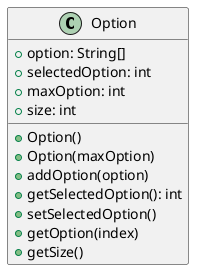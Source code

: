 @startuml
class Option {
   +option: String[]
   +selectedOption: int
   +maxOption: int
   +size: int

    +Option()
    +Option(maxOption)
    +addOption(option)
    +getSelectedOption(): int
    +setSelectedOption()
    +getOption(index)
    +getSize()

}
@enduml